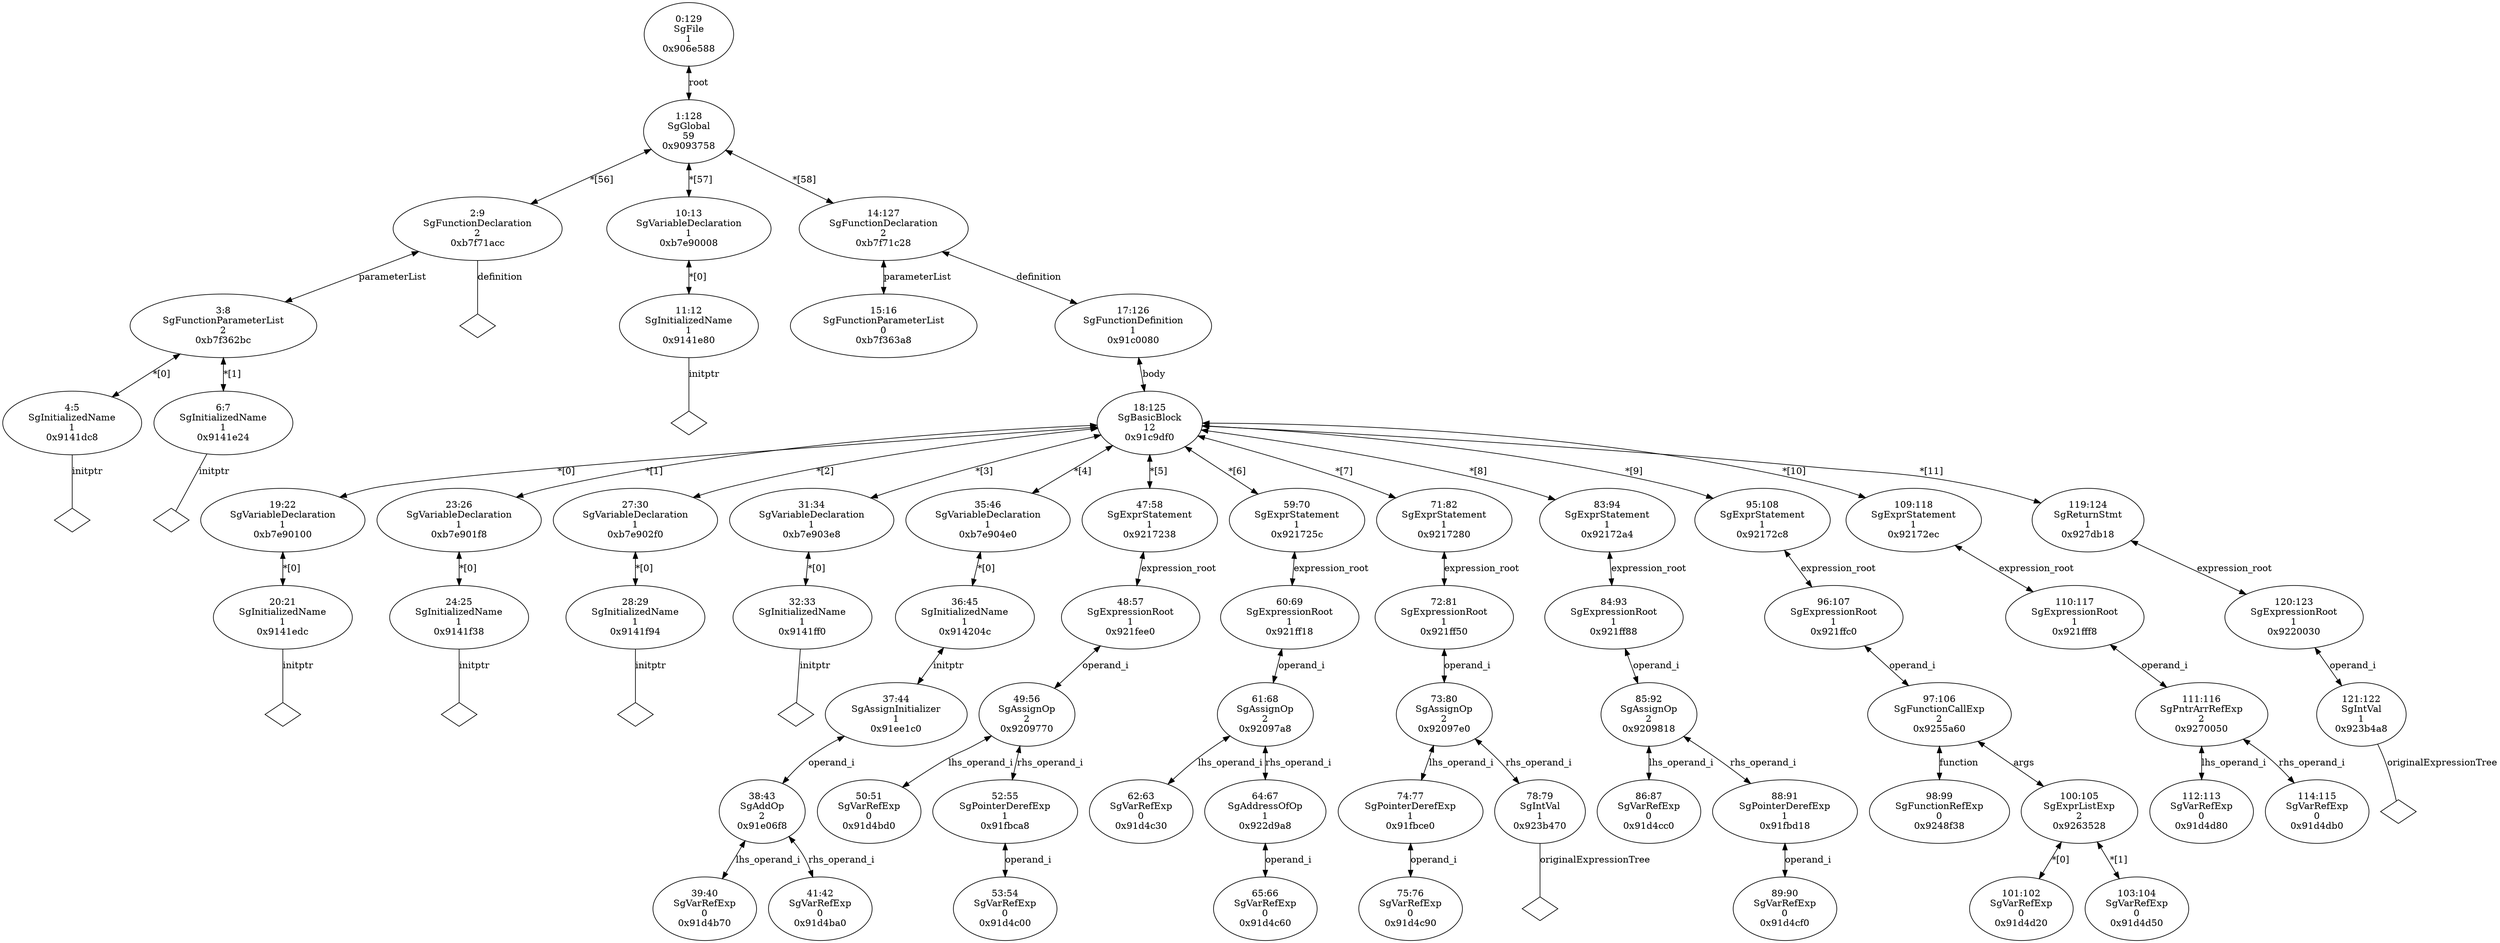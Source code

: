 digraph "G./constQualified.c.dot" {
"0x9141dc8"[label="4:5\nSgInitializedName\n1\n0x9141dc8\n" ];
"0x9141dc8" -> "0x9141dc8__initptr__null"[label="initptr" dir=none ];
"0x9141dc8__initptr__null"[label="" shape=diamond ];
"0x9141e24"[label="6:7\nSgInitializedName\n1\n0x9141e24\n" ];
"0x9141e24" -> "0x9141e24__initptr__null"[label="initptr" dir=none ];
"0x9141e24__initptr__null"[label="" shape=diamond ];
"0xb7f362bc"[label="3:8\nSgFunctionParameterList\n2\n0xb7f362bc\n" ];
"0xb7f362bc" -> "0x9141dc8"[label="*[0]" dir=both ];
"0xb7f362bc" -> "0x9141e24"[label="*[1]" dir=both ];
"0xb7f71acc"[label="2:9\nSgFunctionDeclaration\n2\n0xb7f71acc\n" ];
"0xb7f71acc" -> "0xb7f362bc"[label="parameterList" dir=both ];
"0xb7f71acc" -> "0xb7f71acc__definition__null"[label="definition" dir=none ];
"0xb7f71acc__definition__null"[label="" shape=diamond ];
"0x9141e80"[label="11:12\nSgInitializedName\n1\n0x9141e80\n" ];
"0x9141e80" -> "0x9141e80__initptr__null"[label="initptr" dir=none ];
"0x9141e80__initptr__null"[label="" shape=diamond ];
"0xb7e90008"[label="10:13\nSgVariableDeclaration\n1\n0xb7e90008\n" ];
"0xb7e90008" -> "0x9141e80"[label="*[0]" dir=both ];
"0xb7f363a8"[label="15:16\nSgFunctionParameterList\n0\n0xb7f363a8\n" ];
"0x9141edc"[label="20:21\nSgInitializedName\n1\n0x9141edc\n" ];
"0x9141edc" -> "0x9141edc__initptr__null"[label="initptr" dir=none ];
"0x9141edc__initptr__null"[label="" shape=diamond ];
"0xb7e90100"[label="19:22\nSgVariableDeclaration\n1\n0xb7e90100\n" ];
"0xb7e90100" -> "0x9141edc"[label="*[0]" dir=both ];
"0x9141f38"[label="24:25\nSgInitializedName\n1\n0x9141f38\n" ];
"0x9141f38" -> "0x9141f38__initptr__null"[label="initptr" dir=none ];
"0x9141f38__initptr__null"[label="" shape=diamond ];
"0xb7e901f8"[label="23:26\nSgVariableDeclaration\n1\n0xb7e901f8\n" ];
"0xb7e901f8" -> "0x9141f38"[label="*[0]" dir=both ];
"0x9141f94"[label="28:29\nSgInitializedName\n1\n0x9141f94\n" ];
"0x9141f94" -> "0x9141f94__initptr__null"[label="initptr" dir=none ];
"0x9141f94__initptr__null"[label="" shape=diamond ];
"0xb7e902f0"[label="27:30\nSgVariableDeclaration\n1\n0xb7e902f0\n" ];
"0xb7e902f0" -> "0x9141f94"[label="*[0]" dir=both ];
"0x9141ff0"[label="32:33\nSgInitializedName\n1\n0x9141ff0\n" ];
"0x9141ff0" -> "0x9141ff0__initptr__null"[label="initptr" dir=none ];
"0x9141ff0__initptr__null"[label="" shape=diamond ];
"0xb7e903e8"[label="31:34\nSgVariableDeclaration\n1\n0xb7e903e8\n" ];
"0xb7e903e8" -> "0x9141ff0"[label="*[0]" dir=both ];
"0x91d4b70"[label="39:40\nSgVarRefExp\n0\n0x91d4b70\n" ];
"0x91d4ba0"[label="41:42\nSgVarRefExp\n0\n0x91d4ba0\n" ];
"0x91e06f8"[label="38:43\nSgAddOp\n2\n0x91e06f8\n" ];
"0x91e06f8" -> "0x91d4b70"[label="lhs_operand_i" dir=both ];
"0x91e06f8" -> "0x91d4ba0"[label="rhs_operand_i" dir=both ];
"0x91ee1c0"[label="37:44\nSgAssignInitializer\n1\n0x91ee1c0\n" ];
"0x91ee1c0" -> "0x91e06f8"[label="operand_i" dir=both ];
"0x914204c"[label="36:45\nSgInitializedName\n1\n0x914204c\n" ];
"0x914204c" -> "0x91ee1c0"[label="initptr" dir=both ];
"0xb7e904e0"[label="35:46\nSgVariableDeclaration\n1\n0xb7e904e0\n" ];
"0xb7e904e0" -> "0x914204c"[label="*[0]" dir=both ];
"0x91d4bd0"[label="50:51\nSgVarRefExp\n0\n0x91d4bd0\n" ];
"0x91d4c00"[label="53:54\nSgVarRefExp\n0\n0x91d4c00\n" ];
"0x91fbca8"[label="52:55\nSgPointerDerefExp\n1\n0x91fbca8\n" ];
"0x91fbca8" -> "0x91d4c00"[label="operand_i" dir=both ];
"0x9209770"[label="49:56\nSgAssignOp\n2\n0x9209770\n" ];
"0x9209770" -> "0x91d4bd0"[label="lhs_operand_i" dir=both ];
"0x9209770" -> "0x91fbca8"[label="rhs_operand_i" dir=both ];
"0x921fee0"[label="48:57\nSgExpressionRoot\n1\n0x921fee0\n" ];
"0x921fee0" -> "0x9209770"[label="operand_i" dir=both ];
"0x9217238"[label="47:58\nSgExprStatement\n1\n0x9217238\n" ];
"0x9217238" -> "0x921fee0"[label="expression_root" dir=both ];
"0x91d4c30"[label="62:63\nSgVarRefExp\n0\n0x91d4c30\n" ];
"0x91d4c60"[label="65:66\nSgVarRefExp\n0\n0x91d4c60\n" ];
"0x922d9a8"[label="64:67\nSgAddressOfOp\n1\n0x922d9a8\n" ];
"0x922d9a8" -> "0x91d4c60"[label="operand_i" dir=both ];
"0x92097a8"[label="61:68\nSgAssignOp\n2\n0x92097a8\n" ];
"0x92097a8" -> "0x91d4c30"[label="lhs_operand_i" dir=both ];
"0x92097a8" -> "0x922d9a8"[label="rhs_operand_i" dir=both ];
"0x921ff18"[label="60:69\nSgExpressionRoot\n1\n0x921ff18\n" ];
"0x921ff18" -> "0x92097a8"[label="operand_i" dir=both ];
"0x921725c"[label="59:70\nSgExprStatement\n1\n0x921725c\n" ];
"0x921725c" -> "0x921ff18"[label="expression_root" dir=both ];
"0x91d4c90"[label="75:76\nSgVarRefExp\n0\n0x91d4c90\n" ];
"0x91fbce0"[label="74:77\nSgPointerDerefExp\n1\n0x91fbce0\n" ];
"0x91fbce0" -> "0x91d4c90"[label="operand_i" dir=both ];
"0x923b470"[label="78:79\nSgIntVal\n1\n0x923b470\n" ];
"0x923b470" -> "0x923b470__originalExpressionTree__null"[label="originalExpressionTree" dir=none ];
"0x923b470__originalExpressionTree__null"[label="" shape=diamond ];
"0x92097e0"[label="73:80\nSgAssignOp\n2\n0x92097e0\n" ];
"0x92097e0" -> "0x91fbce0"[label="lhs_operand_i" dir=both ];
"0x92097e0" -> "0x923b470"[label="rhs_operand_i" dir=both ];
"0x921ff50"[label="72:81\nSgExpressionRoot\n1\n0x921ff50\n" ];
"0x921ff50" -> "0x92097e0"[label="operand_i" dir=both ];
"0x9217280"[label="71:82\nSgExprStatement\n1\n0x9217280\n" ];
"0x9217280" -> "0x921ff50"[label="expression_root" dir=both ];
"0x91d4cc0"[label="86:87\nSgVarRefExp\n0\n0x91d4cc0\n" ];
"0x91d4cf0"[label="89:90\nSgVarRefExp\n0\n0x91d4cf0\n" ];
"0x91fbd18"[label="88:91\nSgPointerDerefExp\n1\n0x91fbd18\n" ];
"0x91fbd18" -> "0x91d4cf0"[label="operand_i" dir=both ];
"0x9209818"[label="85:92\nSgAssignOp\n2\n0x9209818\n" ];
"0x9209818" -> "0x91d4cc0"[label="lhs_operand_i" dir=both ];
"0x9209818" -> "0x91fbd18"[label="rhs_operand_i" dir=both ];
"0x921ff88"[label="84:93\nSgExpressionRoot\n1\n0x921ff88\n" ];
"0x921ff88" -> "0x9209818"[label="operand_i" dir=both ];
"0x92172a4"[label="83:94\nSgExprStatement\n1\n0x92172a4\n" ];
"0x92172a4" -> "0x921ff88"[label="expression_root" dir=both ];
"0x9248f38"[label="98:99\nSgFunctionRefExp\n0\n0x9248f38\n" ];
"0x91d4d20"[label="101:102\nSgVarRefExp\n0\n0x91d4d20\n" ];
"0x91d4d50"[label="103:104\nSgVarRefExp\n0\n0x91d4d50\n" ];
"0x9263528"[label="100:105\nSgExprListExp\n2\n0x9263528\n" ];
"0x9263528" -> "0x91d4d20"[label="*[0]" dir=both ];
"0x9263528" -> "0x91d4d50"[label="*[1]" dir=both ];
"0x9255a60"[label="97:106\nSgFunctionCallExp\n2\n0x9255a60\n" ];
"0x9255a60" -> "0x9248f38"[label="function" dir=both ];
"0x9255a60" -> "0x9263528"[label="args" dir=both ];
"0x921ffc0"[label="96:107\nSgExpressionRoot\n1\n0x921ffc0\n" ];
"0x921ffc0" -> "0x9255a60"[label="operand_i" dir=both ];
"0x92172c8"[label="95:108\nSgExprStatement\n1\n0x92172c8\n" ];
"0x92172c8" -> "0x921ffc0"[label="expression_root" dir=both ];
"0x91d4d80"[label="112:113\nSgVarRefExp\n0\n0x91d4d80\n" ];
"0x91d4db0"[label="114:115\nSgVarRefExp\n0\n0x91d4db0\n" ];
"0x9270050"[label="111:116\nSgPntrArrRefExp\n2\n0x9270050\n" ];
"0x9270050" -> "0x91d4d80"[label="lhs_operand_i" dir=both ];
"0x9270050" -> "0x91d4db0"[label="rhs_operand_i" dir=both ];
"0x921fff8"[label="110:117\nSgExpressionRoot\n1\n0x921fff8\n" ];
"0x921fff8" -> "0x9270050"[label="operand_i" dir=both ];
"0x92172ec"[label="109:118\nSgExprStatement\n1\n0x92172ec\n" ];
"0x92172ec" -> "0x921fff8"[label="expression_root" dir=both ];
"0x923b4a8"[label="121:122\nSgIntVal\n1\n0x923b4a8\n" ];
"0x923b4a8" -> "0x923b4a8__originalExpressionTree__null"[label="originalExpressionTree" dir=none ];
"0x923b4a8__originalExpressionTree__null"[label="" shape=diamond ];
"0x9220030"[label="120:123\nSgExpressionRoot\n1\n0x9220030\n" ];
"0x9220030" -> "0x923b4a8"[label="operand_i" dir=both ];
"0x927db18"[label="119:124\nSgReturnStmt\n1\n0x927db18\n" ];
"0x927db18" -> "0x9220030"[label="expression_root" dir=both ];
"0x91c9df0"[label="18:125\nSgBasicBlock\n12\n0x91c9df0\n" ];
"0x91c9df0" -> "0xb7e90100"[label="*[0]" dir=both ];
"0x91c9df0" -> "0xb7e901f8"[label="*[1]" dir=both ];
"0x91c9df0" -> "0xb7e902f0"[label="*[2]" dir=both ];
"0x91c9df0" -> "0xb7e903e8"[label="*[3]" dir=both ];
"0x91c9df0" -> "0xb7e904e0"[label="*[4]" dir=both ];
"0x91c9df0" -> "0x9217238"[label="*[5]" dir=both ];
"0x91c9df0" -> "0x921725c"[label="*[6]" dir=both ];
"0x91c9df0" -> "0x9217280"[label="*[7]" dir=both ];
"0x91c9df0" -> "0x92172a4"[label="*[8]" dir=both ];
"0x91c9df0" -> "0x92172c8"[label="*[9]" dir=both ];
"0x91c9df0" -> "0x92172ec"[label="*[10]" dir=both ];
"0x91c9df0" -> "0x927db18"[label="*[11]" dir=both ];
"0x91c0080"[label="17:126\nSgFunctionDefinition\n1\n0x91c0080\n" ];
"0x91c0080" -> "0x91c9df0"[label="body" dir=both ];
"0xb7f71c28"[label="14:127\nSgFunctionDeclaration\n2\n0xb7f71c28\n" ];
"0xb7f71c28" -> "0xb7f363a8"[label="parameterList" dir=both ];
"0xb7f71c28" -> "0x91c0080"[label="definition" dir=both ];
"0x9093758"[label="1:128\nSgGlobal\n59\n0x9093758\n" ];
"0x9093758" -> "0xb7f71acc"[label="*[56]" dir=both ];
"0x9093758" -> "0xb7e90008"[label="*[57]" dir=both ];
"0x9093758" -> "0xb7f71c28"[label="*[58]" dir=both ];
"0x906e588"[label="0:129\nSgFile\n1\n0x906e588\n" ];
"0x906e588" -> "0x9093758"[label="root" dir=both ];
}
